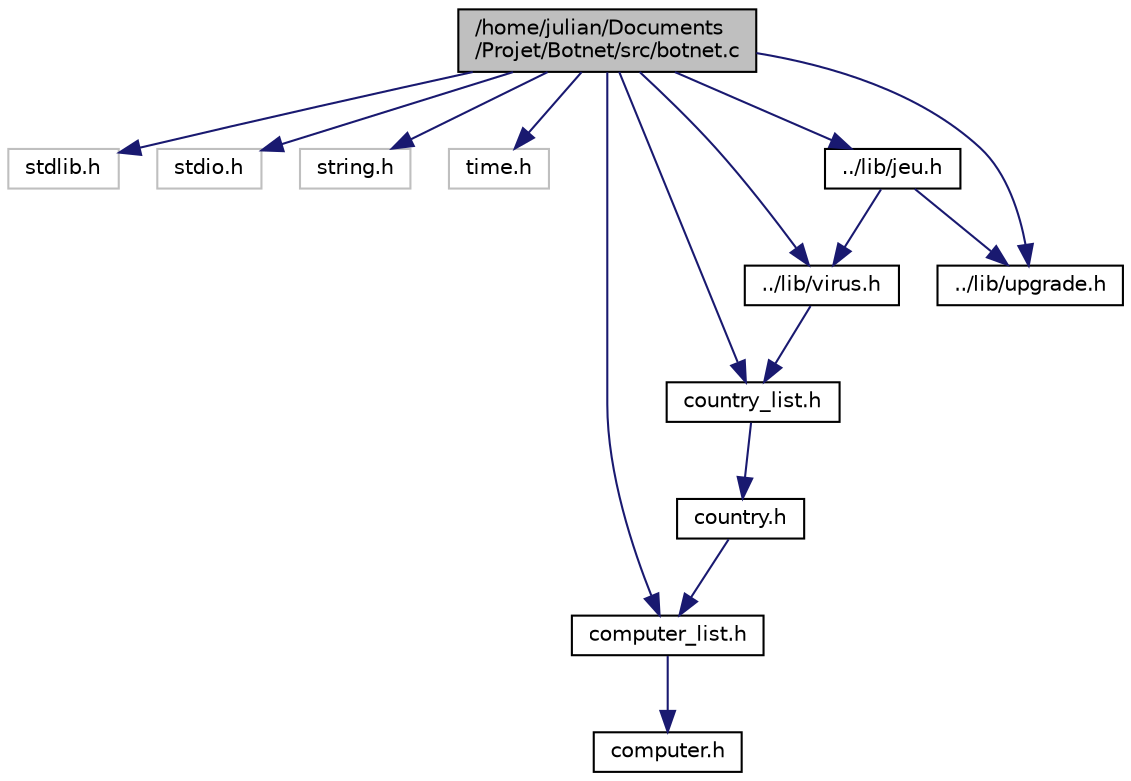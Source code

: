 digraph "/home/julian/Documents/Projet/Botnet/src/botnet.c"
{
 // LATEX_PDF_SIZE
  edge [fontname="Helvetica",fontsize="10",labelfontname="Helvetica",labelfontsize="10"];
  node [fontname="Helvetica",fontsize="10",shape=record];
  Node1 [label="/home/julian/Documents\l/Projet/Botnet/src/botnet.c",height=0.2,width=0.4,color="black", fillcolor="grey75", style="filled", fontcolor="black",tooltip="Le fichier botnet.c est le fichier principal, il utilise tous les autres pour éxecuter une partie."];
  Node1 -> Node2 [color="midnightblue",fontsize="10",style="solid"];
  Node2 [label="stdlib.h",height=0.2,width=0.4,color="grey75", fillcolor="white", style="filled",tooltip=" "];
  Node1 -> Node3 [color="midnightblue",fontsize="10",style="solid"];
  Node3 [label="stdio.h",height=0.2,width=0.4,color="grey75", fillcolor="white", style="filled",tooltip=" "];
  Node1 -> Node4 [color="midnightblue",fontsize="10",style="solid"];
  Node4 [label="string.h",height=0.2,width=0.4,color="grey75", fillcolor="white", style="filled",tooltip=" "];
  Node1 -> Node5 [color="midnightblue",fontsize="10",style="solid"];
  Node5 [label="time.h",height=0.2,width=0.4,color="grey75", fillcolor="white", style="filled",tooltip=" "];
  Node1 -> Node6 [color="midnightblue",fontsize="10",style="solid"];
  Node6 [label="../lib/virus.h",height=0.2,width=0.4,color="black", fillcolor="white", style="filled",URL="$virus_8h_source.html",tooltip=" "];
  Node6 -> Node7 [color="midnightblue",fontsize="10",style="solid"];
  Node7 [label="country_list.h",height=0.2,width=0.4,color="black", fillcolor="white", style="filled",URL="$country__list_8h_source.html",tooltip=" "];
  Node7 -> Node8 [color="midnightblue",fontsize="10",style="solid"];
  Node8 [label="country.h",height=0.2,width=0.4,color="black", fillcolor="white", style="filled",URL="$country_8h_source.html",tooltip=" "];
  Node8 -> Node9 [color="midnightblue",fontsize="10",style="solid"];
  Node9 [label="computer_list.h",height=0.2,width=0.4,color="black", fillcolor="white", style="filled",URL="$computer__list_8h_source.html",tooltip=" "];
  Node9 -> Node10 [color="midnightblue",fontsize="10",style="solid"];
  Node10 [label="computer.h",height=0.2,width=0.4,color="black", fillcolor="white", style="filled",URL="$computer_8h_source.html",tooltip=" "];
  Node1 -> Node11 [color="midnightblue",fontsize="10",style="solid"];
  Node11 [label="../lib/upgrade.h",height=0.2,width=0.4,color="black", fillcolor="white", style="filled",URL="$upgrade_8h_source.html",tooltip=" "];
  Node1 -> Node12 [color="midnightblue",fontsize="10",style="solid"];
  Node12 [label="../lib/jeu.h",height=0.2,width=0.4,color="black", fillcolor="white", style="filled",URL="$jeu_8h_source.html",tooltip=" "];
  Node12 -> Node6 [color="midnightblue",fontsize="10",style="solid"];
  Node12 -> Node11 [color="midnightblue",fontsize="10",style="solid"];
  Node1 -> Node9 [color="midnightblue",fontsize="10",style="solid"];
  Node1 -> Node7 [color="midnightblue",fontsize="10",style="solid"];
}
